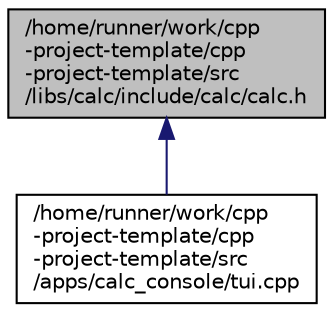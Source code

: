 digraph "/home/runner/work/cpp-project-template/cpp-project-template/src/libs/calc/include/calc/calc.h"
{
 // LATEX_PDF_SIZE
  edge [fontname="Helvetica",fontsize="10",labelfontname="Helvetica",labelfontsize="10"];
  node [fontname="Helvetica",fontsize="10",shape=record];
  Node1 [label="/home/runner/work/cpp\l-project-template/cpp\l-project-template/src\l/libs/calc/include/calc/calc.h",height=0.2,width=0.4,color="black", fillcolor="grey75", style="filled", fontcolor="black",tooltip=" "];
  Node1 -> Node2 [dir="back",color="midnightblue",fontsize="10",style="solid",fontname="Helvetica"];
  Node2 [label="/home/runner/work/cpp\l-project-template/cpp\l-project-template/src\l/apps/calc_console/tui.cpp",height=0.2,width=0.4,color="black", fillcolor="white", style="filled",URL="$tui_8cpp.html",tooltip=" "];
}
